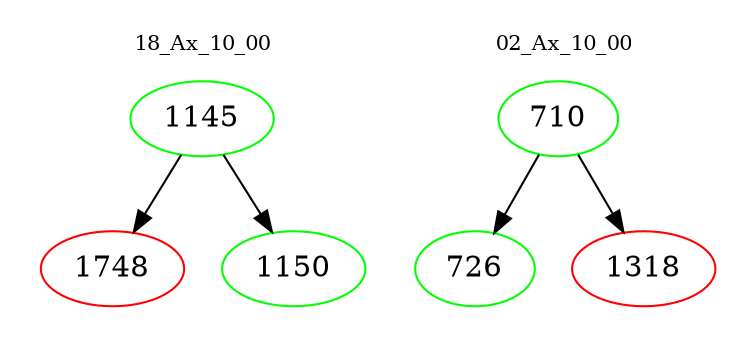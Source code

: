 digraph{
subgraph cluster_0 {
color = white
label = "18_Ax_10_00";
fontsize=10;
T0_1145 [label="1145", color="green"]
T0_1145 -> T0_1748 [color="black"]
T0_1748 [label="1748", color="red"]
T0_1145 -> T0_1150 [color="black"]
T0_1150 [label="1150", color="green"]
}
subgraph cluster_1 {
color = white
label = "02_Ax_10_00";
fontsize=10;
T1_710 [label="710", color="green"]
T1_710 -> T1_726 [color="black"]
T1_726 [label="726", color="green"]
T1_710 -> T1_1318 [color="black"]
T1_1318 [label="1318", color="red"]
}
}
